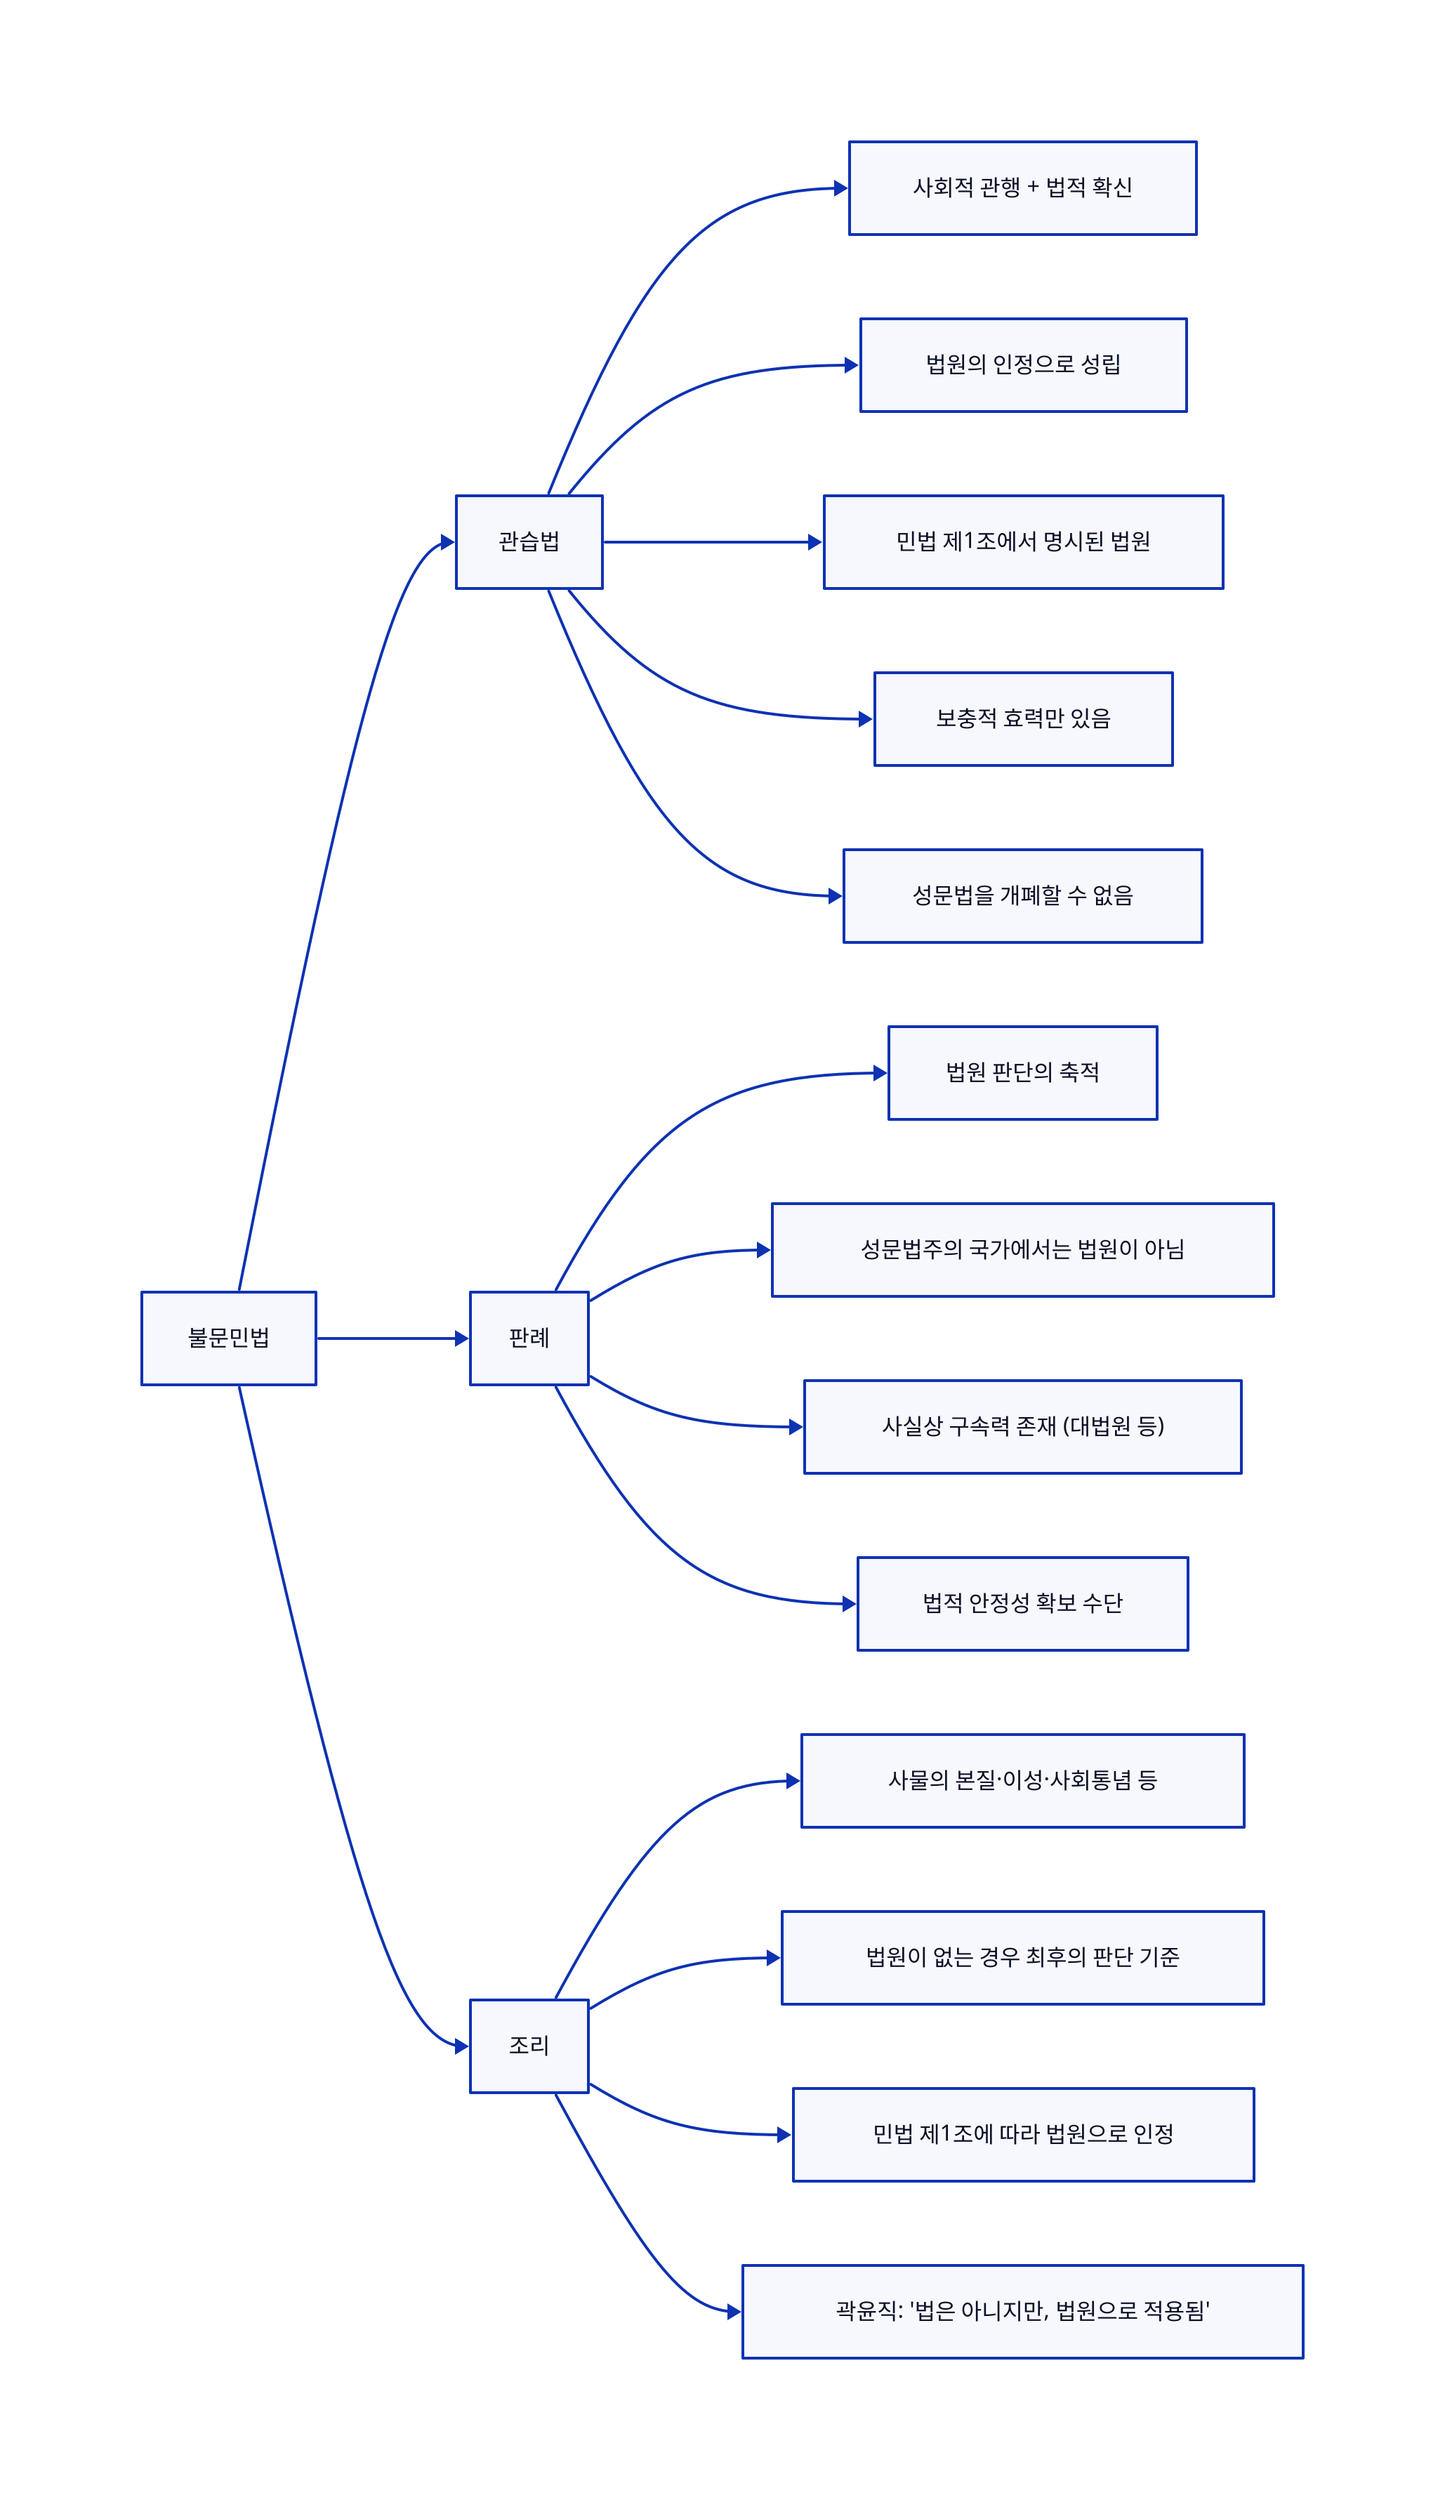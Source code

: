 # [8] 不文民法.d2

direction: right

"불문민법" -> "관습법"
"불문민법" -> "판례"
"불문민법" -> "조리"

"관습법" -> "사회적 관행 + 법적 확신"
"관습법" -> "법원의 인정으로 성립"
"관습법" -> "민법 제1조에서 명시된 법원"
"관습법" -> "보충적 효력만 있음"
"관습법" -> "성문법을 개폐할 수 없음"

"판례" -> "법원 판단의 축적"
"판례" -> "성문법주의 국가에서는 법원이 아님"
"판례" -> "사실상 구속력 존재 (대법원 등)"
"판례" -> "법적 안정성 확보 수단"

"조리" -> "사물의 본질·이성·사회통념 등"
"조리" -> "법원이 없는 경우 최후의 판단 기준"
"조리" -> "민법 제1조에 따라 법원으로 인정"
"조리" -> "곽윤직: '법은 아니지만, 법원으로 적용됨'"
